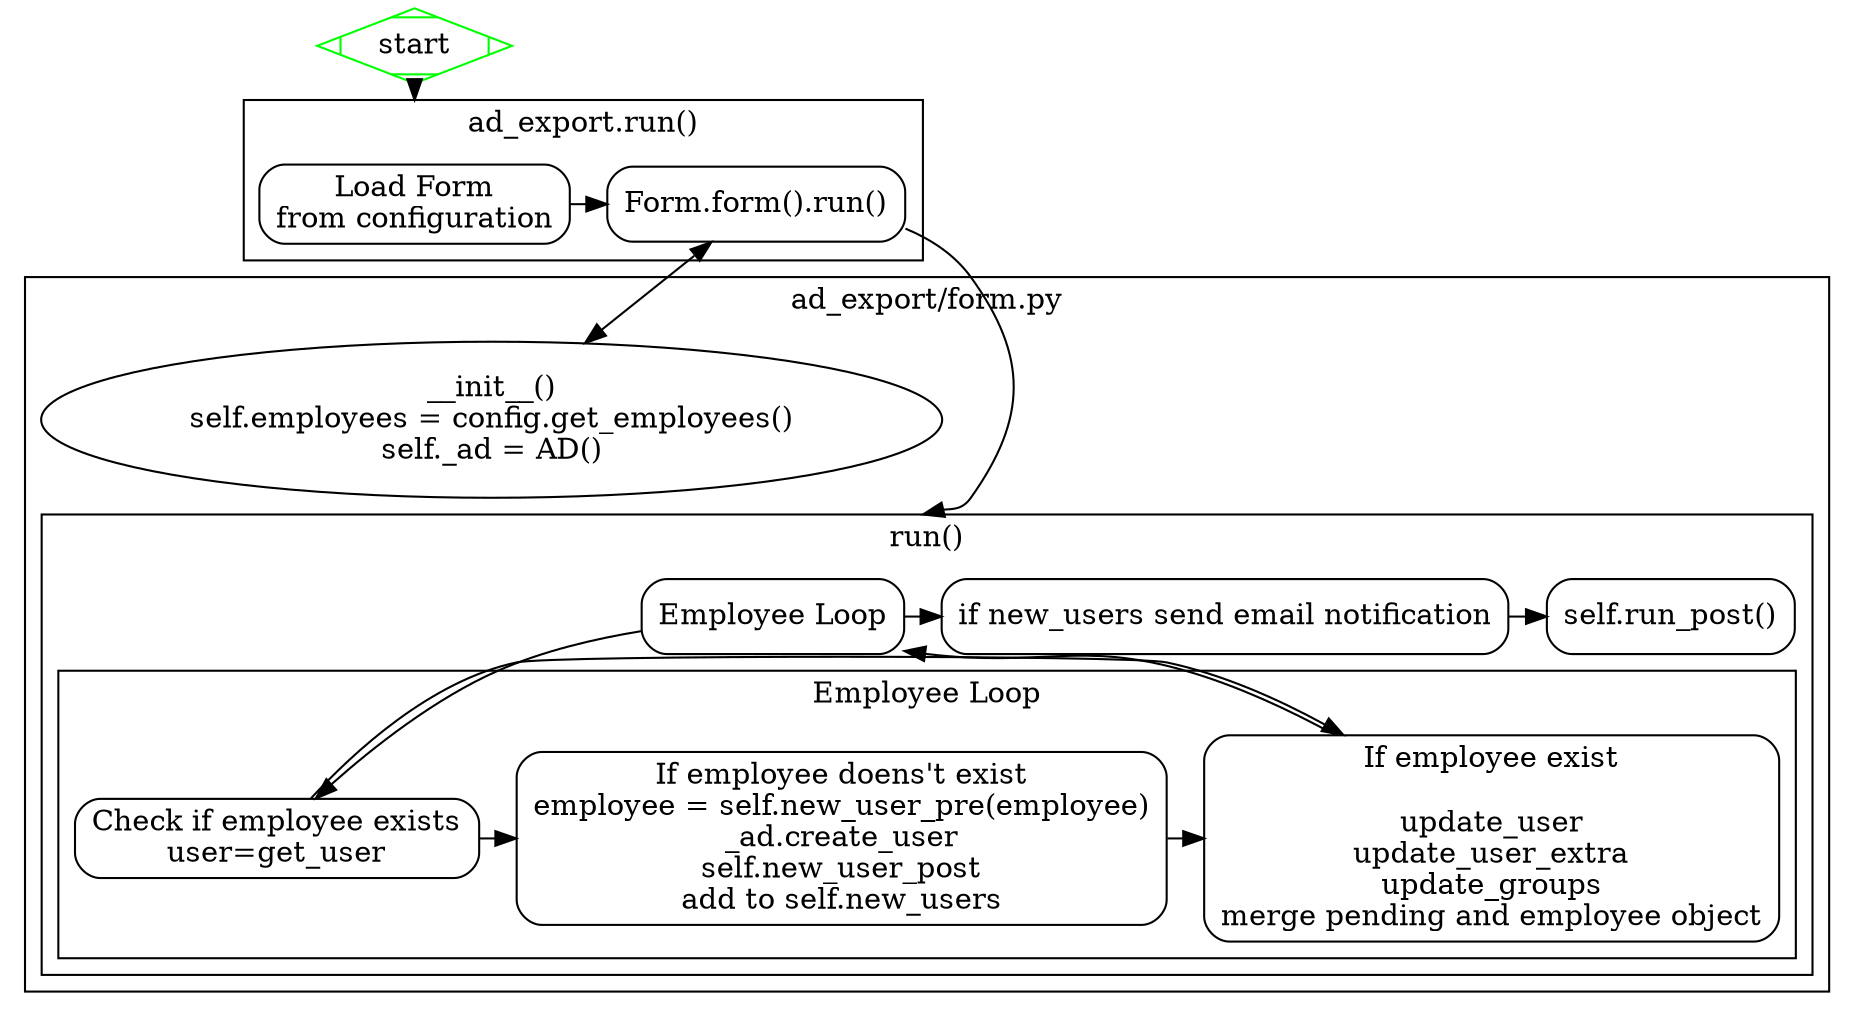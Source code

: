 digraph base {
    graph [compound=true,rankdir=TB,rank=source]
    start [color=green,shape=Mdiamond]
    subgraph clusterad_export {
        graph [label="ad_export.run()"]
        {
            graph [compound=true,
                   rank=same,
                   rankdir=LR]
            node [shape=box,style=rounded];
            load [label="Load Form\nfrom configuration"]
            call [label="Form.form().run()"]
        }
        load -> call
    }
    subgraph clusterform {
        graph [label="ad_export/form.py"]
        {
            graph [rankdir=TB,rank=source,ranksep="1 equally"]
            form_init [label="__init__()
self.employees = config.get_employees()
self._ad = AD()"]
        }
        subgraph clusterform_run {
            graph [label="run()"]
            {
                graph [rank=source,rankdir=TB,ranksep="1 equally"]
                node [shape=box,style=rounded]
                form_loop [label="Employee Loop"]
                form_msg [label="if new_users send email notification"]
                form_post [label="self.run_post()"]
            }
            subgraph clusterform_loop {
                graph [label="Employee Loop"]
                {
                    graph [rank=source,label="",compound=true,rankdir=TB,ranksep="1 equally"]
                    node [shape=box,style=rounded]
                    ad_exist  [label="Check if employee exists\nuser=get_user"]
                    ad_create [label="If employee doens't exist
employee = self.new_user_pre(employee)
_ad.create_user
self.new_user_post
add to self.new_users"]
                    ad_update [label="If employee exist\n
update_user
update_user_extra
update_groups
merge pending and employee object"]
                }
                ad_exist -> {ad_create ad_update}
                ad_create -> ad_update
            }
        }
        form_loop -> ad_exist
        ad_update -> form_loop
        form_loop -> form_msg -> form_post
    }

    start -> load [lhead=clusterad_export];
    call -> form_init [dir=both]
    call -> form_loop [lhead=clusterform_run]
}
